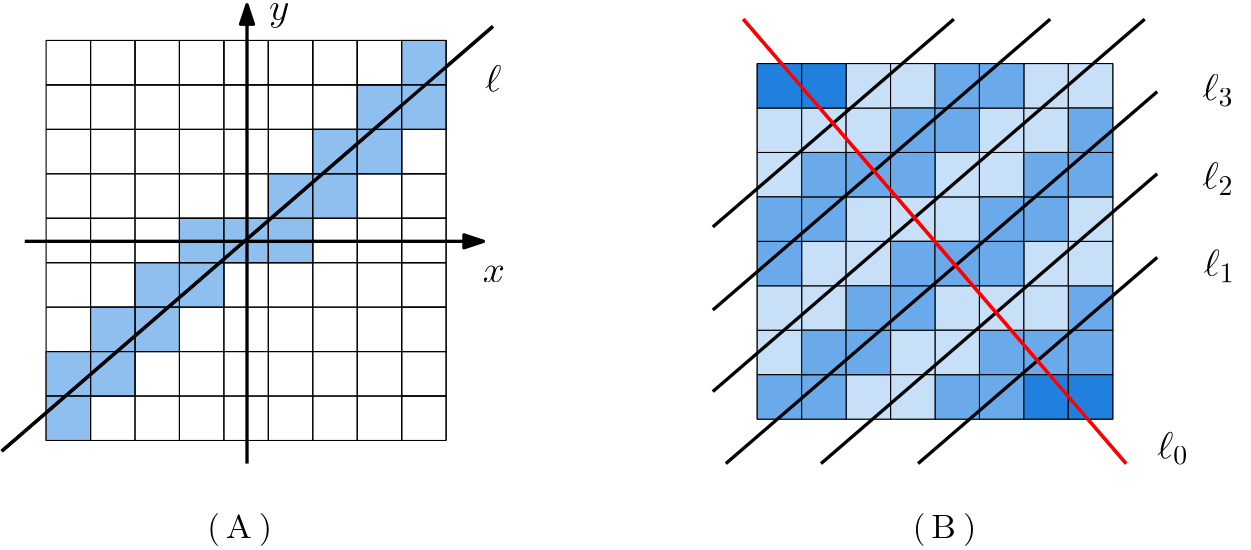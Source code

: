 <?xml version="1.0"?>
<!DOCTYPE ipe SYSTEM "ipe.dtd">
<ipe version="70218" creator="Ipe 7.2.24">
<info created="D:20211007133105" modified="D:20230305235336"/>
<ipestyle name="basic">
<symbol name="arrow/arc(spx)">
<path stroke="sym-stroke" fill="sym-stroke" pen="sym-pen">
0 0 m
-1 0.333 l
-1 -0.333 l
h
</path>
</symbol>
<symbol name="arrow/farc(spx)">
<path stroke="sym-stroke" fill="white" pen="sym-pen">
0 0 m
-1 0.333 l
-1 -0.333 l
h
</path>
</symbol>
<symbol name="arrow/ptarc(spx)">
<path stroke="sym-stroke" fill="sym-stroke" pen="sym-pen">
0 0 m
-1 0.333 l
-0.8 0 l
-1 -0.333 l
h
</path>
</symbol>
<symbol name="arrow/fptarc(spx)">
<path stroke="sym-stroke" fill="white" pen="sym-pen">
0 0 m
-1 0.333 l
-0.8 0 l
-1 -0.333 l
h
</path>
</symbol>
<symbol name="mark/circle(sx)" transformations="translations">
<path fill="sym-stroke">
0.6 0 0 0.6 0 0 e
0.4 0 0 0.4 0 0 e
</path>
</symbol>
<symbol name="mark/disk(sx)" transformations="translations">
<path fill="sym-stroke">
0.6 0 0 0.6 0 0 e
</path>
</symbol>
<symbol name="mark/fdisk(sfx)" transformations="translations">
<group>
<path fill="sym-fill">
0.5 0 0 0.5 0 0 e
</path>
<path fill="sym-stroke" fillrule="eofill">
0.6 0 0 0.6 0 0 e
0.4 0 0 0.4 0 0 e
</path>
</group>
</symbol>
<symbol name="mark/box(sx)" transformations="translations">
<path fill="sym-stroke" fillrule="eofill">
-0.6 -0.6 m
0.6 -0.6 l
0.6 0.6 l
-0.6 0.6 l
h
-0.4 -0.4 m
0.4 -0.4 l
0.4 0.4 l
-0.4 0.4 l
h
</path>
</symbol>
<symbol name="mark/square(sx)" transformations="translations">
<path fill="sym-stroke">
-0.6 -0.6 m
0.6 -0.6 l
0.6 0.6 l
-0.6 0.6 l
h
</path>
</symbol>
<symbol name="mark/fsquare(sfx)" transformations="translations">
<group>
<path fill="sym-fill">
-0.5 -0.5 m
0.5 -0.5 l
0.5 0.5 l
-0.5 0.5 l
h
</path>
<path fill="sym-stroke" fillrule="eofill">
-0.6 -0.6 m
0.6 -0.6 l
0.6 0.6 l
-0.6 0.6 l
h
-0.4 -0.4 m
0.4 -0.4 l
0.4 0.4 l
-0.4 0.4 l
h
</path>
</group>
</symbol>
<symbol name="mark/cross(sx)" transformations="translations">
<group>
<path fill="sym-stroke">
-0.43 -0.57 m
0.57 0.43 l
0.43 0.57 l
-0.57 -0.43 l
h
</path>
<path fill="sym-stroke">
-0.43 0.57 m
0.57 -0.43 l
0.43 -0.57 l
-0.57 0.43 l
h
</path>
</group>
</symbol>
<symbol name="arrow/fnormal(spx)">
<path stroke="sym-stroke" fill="white" pen="sym-pen">
0 0 m
-1 0.333 l
-1 -0.333 l
h
</path>
</symbol>
<symbol name="arrow/pointed(spx)">
<path stroke="sym-stroke" fill="sym-stroke" pen="sym-pen">
0 0 m
-1 0.333 l
-0.8 0 l
-1 -0.333 l
h
</path>
</symbol>
<symbol name="arrow/fpointed(spx)">
<path stroke="sym-stroke" fill="white" pen="sym-pen">
0 0 m
-1 0.333 l
-0.8 0 l
-1 -0.333 l
h
</path>
</symbol>
<symbol name="arrow/linear(spx)">
<path stroke="sym-stroke" pen="sym-pen">
-1 0.333 m
0 0 l
-1 -0.333 l
</path>
</symbol>
<symbol name="arrow/fdouble(spx)">
<path stroke="sym-stroke" fill="white" pen="sym-pen">
0 0 m
-1 0.333 l
-1 -0.333 l
h
-1 0 m
-2 0.333 l
-2 -0.333 l
h
</path>
</symbol>
<symbol name="arrow/double(spx)">
<path stroke="sym-stroke" fill="sym-stroke" pen="sym-pen">
0 0 m
-1 0.333 l
-1 -0.333 l
h
-1 0 m
-2 0.333 l
-2 -0.333 l
h
</path>
</symbol>
<symbol name="arrow/mid-normal(spx)">
<path stroke="sym-stroke" fill="sym-stroke" pen="sym-pen">
0.5 0 m
-0.5 0.333 l
-0.5 -0.333 l
h
</path>
</symbol>
<symbol name="arrow/mid-fnormal(spx)">
<path stroke="sym-stroke" fill="white" pen="sym-pen">
0.5 0 m
-0.5 0.333 l
-0.5 -0.333 l
h
</path>
</symbol>
<symbol name="arrow/mid-pointed(spx)">
<path stroke="sym-stroke" fill="sym-stroke" pen="sym-pen">
0.5 0 m
-0.5 0.333 l
-0.3 0 l
-0.5 -0.333 l
h
</path>
</symbol>
<symbol name="arrow/mid-fpointed(spx)">
<path stroke="sym-stroke" fill="white" pen="sym-pen">
0.5 0 m
-0.5 0.333 l
-0.3 0 l
-0.5 -0.333 l
h
</path>
</symbol>
<symbol name="arrow/mid-double(spx)">
<path stroke="sym-stroke" fill="sym-stroke" pen="sym-pen">
1 0 m
0 0.333 l
0 -0.333 l
h
0 0 m
-1 0.333 l
-1 -0.333 l
h
</path>
</symbol>
<symbol name="arrow/mid-fdouble(spx)">
<path stroke="sym-stroke" fill="white" pen="sym-pen">
1 0 m
0 0.333 l
0 -0.333 l
h
0 0 m
-1 0.333 l
-1 -0.333 l
h
</path>
</symbol>
<anglesize name="22.5 deg" value="22.5"/>
<anglesize name="30 deg" value="30"/>
<anglesize name="45 deg" value="45"/>
<anglesize name="60 deg" value="60"/>
<anglesize name="90 deg" value="90"/>
<arrowsize name="large" value="10"/>
<arrowsize name="small" value="5"/>
<arrowsize name="tiny" value="3"/>
<color name="blue" value="0 0 1"/>
<color name="brown" value="0.647 0.165 0.165"/>
<color name="darkblue" value="0 0 0.545"/>
<color name="darkcyan" value="0 0.545 0.545"/>
<color name="darkgray" value="0.663"/>
<color name="darkgreen" value="0 0.392 0"/>
<color name="darkmagenta" value="0.545 0 0.545"/>
<color name="darkorange" value="1 0.549 0"/>
<color name="darkred" value="0.545 0 0"/>
<color name="gold" value="1 0.843 0"/>
<color name="gray" value="0.745"/>
<color name="green" value="0 1 0"/>
<color name="lightblue" value="0.678 0.847 0.902"/>
<color name="lightcyan" value="0.878 1 1"/>
<color name="lightgray" value="0.827"/>
<color name="lightgreen" value="0.565 0.933 0.565"/>
<color name="lightyellow" value="1 1 0.878"/>
<color name="navy" value="0 0 0.502"/>
<color name="orange" value="1 0.647 0"/>
<color name="pink" value="1 0.753 0.796"/>
<color name="purple" value="0.627 0.125 0.941"/>
<color name="red" value="1 0 0"/>
<color name="seagreen" value="0.18 0.545 0.341"/>
<color name="turquoise" value="0.251 0.878 0.816"/>
<color name="violet" value="0.933 0.51 0.933"/>
<color name="yellow" value="1 1 0"/>
<dashstyle name="dash dot dotted" value="[4 2 1 2 1 2] 0"/>
<dashstyle name="dash dotted" value="[4 2 1 2] 0"/>
<dashstyle name="dashed" value="[4] 0"/>
<dashstyle name="dotted" value="[1 3] 0"/>
<gridsize name="10 pts (~3.5 mm)" value="10"/>
<gridsize name="14 pts (~5 mm)" value="14"/>
<gridsize name="16 pts (~6 mm)" value="16"/>
<gridsize name="20 pts (~7 mm)" value="20"/>
<gridsize name="28 pts (~10 mm)" value="28"/>
<gridsize name="32 pts (~12 mm)" value="32"/>
<gridsize name="4 pts" value="4"/>
<gridsize name="56 pts (~20 mm)" value="56"/>
<gridsize name="8 pts (~3 mm)" value="8"/>
<opacity name="10%" value="0.1"/>
<opacity name="30%" value="0.3"/>
<opacity name="50%" value="0.5"/>
<opacity name="75%" value="0.75"/>
<pen name="fat" value="1.2"/>
<pen name="heavier" value="0.8"/>
<pen name="ultrafat" value="2"/>
<symbolsize name="large" value="5"/>
<symbolsize name="small" value="2"/>
<symbolsize name="tiny" value="1.1"/>
<textsize name="Huge" value="\Huge"/>
<textsize name="LARGE" value="\LARGE"/>
<textsize name="Large" value="\Large"/>
<textsize name="footnote" value="\footnotesize"/>
<textsize name="huge" value="\huge"/>
<textsize name="large" value="\large"/>
<textsize name="small" value="\small"/>
<textsize name="tiny" value="\tiny"/>
<textstyle name="center" begin="\begin{center}" end="\end{center}"/>
<textstyle name="item" begin="\begin{itemize}\item{}" end="\end{itemize}"/>
<textstyle name="itemize" begin="\begin{itemize}" end="\end{itemize}"/>
<tiling name="falling" angle="-60" step="4" width="1"/>
<tiling name="rising" angle="30" step="4" width="1"/>
</ipestyle>
<page>
<layer name="alpha"/>
<view layers="alpha" active="alpha"/>
<path layer="alpha" matrix="1 0 0 1 -64 -7.67949" stroke="0">
128 768 m
128 640 l
</path>
<path matrix="1 0 0 1 -48 -7.67949" stroke="0">
128 768 m
128 640 l
</path>
<path matrix="1 0 0 1 -32 -7.67949" stroke="0">
128 768 m
128 640 l
</path>
<path matrix="1 0 0 1 -16 -7.67949" stroke="0">
128 768 m
128 640 l
</path>
<path matrix="1 0 0 1 0 -7.67949" stroke="0">
128 768 m
128 640 l
</path>
<path matrix="1 0 0 1 16 -7.67949" stroke="0">
128 768 m
128 640 l
</path>
<path matrix="1 0 0 1 32 -7.67949" stroke="0">
128 768 m
128 640 l
</path>
<path matrix="1 0 0 1 48 -7.67949" stroke="0">
128 768 m
128 640 l
</path>
<path matrix="1 0 0 1 64 -7.67949" stroke="0">
128 768 m
128 640 l
</path>
<path matrix="1 0 0 1 -64 -7.67949" stroke="0">
128 768 m
256 768 l
</path>
<path matrix="1 0 0 1 -64 -23.6795" stroke="0">
128 768 m
256 768 l
</path>
<path matrix="1 0 0 1 -64 -39.6795" stroke="0">
128 768 m
256 768 l
</path>
<path matrix="1 0 0 1 -64 -55.6795" stroke="0">
128 768 m
256 768 l
</path>
<path matrix="1 0 0 1 -64 -71.6795" stroke="0">
128 768 m
256 768 l
</path>
<path matrix="1 0 0 1 -64 -87.6795" stroke="0">
128 768 m
256 768 l
</path>
<path matrix="1 0 0 1 -64 -103.679" stroke="0">
128 768 m
256 768 l
</path>
<path matrix="1 0 0 1 -64 -119.679" stroke="0">
128 768 m
256 768 l
</path>
<path matrix="1 0 0 1 -64 -135.679" stroke="0">
128 768 m
256 768 l
</path>
<path matrix="1 0 0 1 192 0" stroke="0">
128 768 m
128 640 l
</path>
<path matrix="1 0 0 1 208 0" stroke="0">
128 768 m
128 640 l
</path>
<path matrix="1 0 0 1 224 0" stroke="0">
128 768 m
128 640 l
</path>
<path matrix="1 0 0 1 240 0" stroke="0">
128 768 m
128 640 l
</path>
<path matrix="1 0 0 1 256 0" stroke="0">
128 768 m
128 640 l
</path>
<path matrix="1 0 0 1 272 0" stroke="0">
128 768 m
128 640 l
</path>
<path matrix="1 0 0 1 288 0" stroke="0">
128 768 m
128 640 l
</path>
<path matrix="1 0 0 1 304 0" stroke="0">
128 768 m
128 640 l
</path>
<path matrix="1 0 0 1 320 0" stroke="0">
128 768 m
128 640 l
</path>
<path matrix="1 0 0 1 192 0" stroke="0">
128 768 m
256 768 l
</path>
<path matrix="1 0 0 1 192 -16" stroke="0">
128 768 m
256 768 l
</path>
<path matrix="1 0 0 1 192 -32" stroke="0">
128 768 m
256 768 l
</path>
<path matrix="1 0 0 1 192 -48" stroke="0">
128 768 m
256 768 l
</path>
<path matrix="1 0 0 1 192 -64" stroke="0">
128 768 m
256 768 l
</path>
<path matrix="1 0 0 1 192 -80" stroke="0">
128 768 m
256 768 l
</path>
<path matrix="1 0 0 1 192 -96" stroke="0">
128 768 m
256 768 l
</path>
<path matrix="1 0 0 1 192 -112" stroke="0">
128 768 m
256 768 l
</path>
<path matrix="1 0 0 1 192 -128" stroke="0">
128 768 m
256 768 l
</path>
<path matrix="1 0 0 1 0 -7.67949" stroke="0" fill="0.561 0.749 0.937">
112 704 m
112 688 l
128 688 l
128 704 l
h
</path>
<path matrix="1 0 0 1 0 8.32051" stroke="0" fill="0.561 0.749 0.937">
112 704 m
112 688 l
128 688 l
128 704 l
h
</path>
<path matrix="1 0 0 1 16 8.32051" stroke="0" fill="0.561 0.749 0.937">
112 704 m
112 688 l
128 688 l
128 704 l
h
</path>
<path matrix="1 0 0 1 32 8.32051" stroke="0" fill="0.561 0.749 0.937">
112 704 m
112 688 l
128 688 l
128 704 l
h
</path>
<path matrix="1 0 0 1 32 24.3205" stroke="0" fill="0.561 0.749 0.937">
112 704 m
112 688 l
128 688 l
128 704 l
h
</path>
<path matrix="1 0 0 1 48 24.3205" stroke="0" fill="0.561 0.749 0.937">
112 704 m
112 688 l
128 688 l
128 704 l
h
</path>
<path matrix="1 0 0 1 48 40.3205" stroke="0" fill="0.561 0.749 0.937">
112 704 m
112 688 l
128 688 l
128 704 l
h
</path>
<path matrix="1 0 0 1 64 40.3205" stroke="0" fill="0.561 0.749 0.937">
112 704 m
112 688 l
128 688 l
128 704 l
h
</path>
<path matrix="1 0 0 1 64 56.3205" stroke="0" fill="0.561 0.749 0.937">
112 704 m
112 688 l
128 688 l
128 704 l
h
</path>
<path matrix="1 0 0 1 -16 -7.67949" stroke="0" fill="0.561 0.749 0.937">
112 704 m
112 688 l
128 688 l
128 704 l
h
</path>
<path matrix="1 0 0 1 -16 -23.6795" stroke="0" fill="0.561 0.749 0.937">
112 704 m
112 688 l
128 688 l
128 704 l
h
</path>
<path matrix="1 0 0 1 -32 -23.6795" stroke="0" fill="0.561 0.749 0.937">
112 704 m
112 688 l
128 688 l
128 704 l
h
</path>
<path matrix="1 0 0 1 -32 -39.6795" stroke="0" fill="0.561 0.749 0.937">
112 704 m
112 688 l
128 688 l
128 704 l
h
</path>
<path matrix="1 0 0 1 -48 -39.6795" stroke="0" fill="0.561 0.749 0.937">
112 704 m
112 688 l
128 688 l
128 704 l
h
</path>
<path matrix="1 0 0 1 -48 -55.6795" stroke="0" fill="0.561 0.749 0.937">
112 704 m
112 688 l
128 688 l
128 704 l
h
</path>
<path stroke="0" fill="0.416 0.667 0.918">
400 672 m
400 656 l
416 656 l
416 672 l
h
</path>
<path stroke="0" fill="0.416 0.667 0.918">
416 672 m
416 656 l
432 656 l
432 672 l
h
</path>
<path stroke="0" fill="0.416 0.667 0.918">
432 672 m
432 656 l
448 656 l
448 672 l
h
</path>
<path stroke="0" fill="0.416 0.667 0.918">
400 656 m
400 640 l
416 640 l
416 656 l
h
</path>
<path stroke="0" fill="0.416 0.667 0.918">
384 656 m
384 640 l
400 640 l
400 656 l
h
</path>
<path stroke="0" fill="0.416 0.667 0.918">
432 688 m
432 672 l
448 672 l
448 688 l
h
</path>
<path stroke="0" fill="0.784 0.875 0.969">
384 688 m
384 672 l
400 672 l
400 688 l
h
</path>
<path stroke="0" fill="0.784 0.875 0.969">
400 688 m
400 672 l
416 672 l
416 688 l
h
</path>
<path stroke="0" fill="0.784 0.875 0.969">
416 688 m
416 672 l
432 672 l
432 688 l
h
</path>
<path stroke="0" fill="0.784 0.875 0.969">
416 704 m
416 688 l
432 688 l
432 704 l
h
</path>
<path stroke="0" fill="0.784 0.875 0.969">
432 704 m
432 688 l
448 688 l
448 704 l
h
</path>
<path stroke="0" fill="0.784 0.875 0.969">
432 720 m
432 704 l
448 704 l
448 720 l
h
</path>
<path stroke="0" fill="0.784 0.875 0.969">
384 672 m
384 656 l
400 656 l
400 672 l
h
</path>
<path stroke="0" fill="0.784 0.875 0.969">
368 672 m
368 656 l
384 656 l
384 672 l
h
</path>
<path stroke="0" fill="0.784 0.875 0.969">
368 656 m
368 640 l
384 640 l
384 656 l
h
</path>
<path stroke="0" fill="0.784 0.875 0.969">
352 656 m
352 640 l
368 640 l
368 656 l
h
</path>
<path matrix="1 0 0 1 -32 16" stroke="0" fill="0.784 0.875 0.969">
352 656 m
352 640 l
368 640 l
368 656 l
h
</path>
<path matrix="1 0 0 1 -16 32" stroke="0" fill="0.784 0.875 0.969">
352 656 m
352 640 l
368 640 l
368 656 l
h
</path>
<path matrix="1 0 0 1 -32 32" stroke="0" fill="0.784 0.875 0.969">
352 656 m
352 640 l
368 640 l
368 656 l
h
</path>
<path matrix="1 0 0 1 -16 48" stroke="0" fill="0.784 0.875 0.969">
352 656 m
352 640 l
368 640 l
368 656 l
h
</path>
<path matrix="1 0 0 1 0 48" stroke="0" fill="0.784 0.875 0.969">
352 656 m
352 640 l
368 640 l
368 656 l
h
</path>
<path matrix="1 0 0 1 0 64" stroke="0" fill="0.784 0.875 0.969">
352 656 m
352 640 l
368 640 l
368 656 l
h
</path>
<path matrix="1 0 0 1 16 64" stroke="0" fill="0.784 0.875 0.969">
352 656 m
352 640 l
368 640 l
368 656 l
h
</path>
<path matrix="1 0 0 1 32 64" stroke="0" fill="0.784 0.875 0.969">
352 656 m
352 640 l
368 640 l
368 656 l
h
</path>
<path matrix="1 0 0 1 32 80" stroke="0" fill="0.784 0.875 0.969">
352 656 m
352 640 l
368 640 l
368 656 l
h
</path>
<path matrix="1 0 0 1 48 80" stroke="0" fill="0.784 0.875 0.969">
352 656 m
352 640 l
368 640 l
368 656 l
h
</path>
<path matrix="1 0 0 1 48 96" stroke="0" fill="0.784 0.875 0.969">
352 656 m
352 640 l
368 640 l
368 656 l
h
</path>
<path matrix="1 0 0 1 64 96" stroke="0" fill="0.784 0.875 0.969">
352 656 m
352 640 l
368 640 l
368 656 l
h
</path>
<path matrix="1 0 0 1 64 112" stroke="0" fill="0.784 0.875 0.969">
352 656 m
352 640 l
368 640 l
368 656 l
h
</path>
<path matrix="1 0 0 1 80 112" stroke="0" fill="0.784 0.875 0.969">
352 656 m
352 640 l
368 640 l
368 656 l
h
</path>
<path matrix="1 0 0 1 -32 80" stroke="0" fill="0.784 0.875 0.969">
352 656 m
352 640 l
368 640 l
368 656 l
h
</path>
<path matrix="1 0 0 1 -32 96" stroke="0" fill="0.784 0.875 0.969">
352 656 m
352 640 l
368 640 l
368 656 l
h
</path>
<path matrix="1 0 0 1 -16 96" stroke="0" fill="0.784 0.875 0.969">
352 656 m
352 640 l
368 640 l
368 656 l
h
</path>
<path matrix="1 0 0 1 0 96" stroke="0" fill="0.784 0.875 0.969">
352 656 m
352 640 l
368 640 l
368 656 l
h
</path>
<path matrix="1 0 0 1 0 112" stroke="0" fill="0.784 0.875 0.969">
352 656 m
352 640 l
368 640 l
368 656 l
h
</path>
<path matrix="1 0 0 1 16 112" stroke="0" fill="0.784 0.875 0.969">
352 656 m
352 640 l
368 640 l
368 656 l
h
</path>
<path matrix="1 0 0 1 -64 0" stroke="0" fill="0.416 0.667 0.918">
384 656 m
384 640 l
400 640 l
400 656 l
h
</path>
<path matrix="1 0 0 1 -48 0" stroke="0" fill="0.416 0.667 0.918">
384 656 m
384 640 l
400 640 l
400 656 l
h
</path>
<path matrix="1 0 0 1 -48 16" stroke="0" fill="0.416 0.667 0.918">
384 656 m
384 640 l
400 640 l
400 656 l
h
</path>
<path matrix="1 0 0 1 -32 16" stroke="0" fill="0.416 0.667 0.918">
384 656 m
384 640 l
400 640 l
400 656 l
h
</path>
<path matrix="1 0 0 1 -32 32" stroke="0" fill="0.416 0.667 0.918">
384 656 m
384 640 l
400 640 l
400 656 l
h
</path>
<path matrix="1 0 0 1 -16 32" stroke="0" fill="0.416 0.667 0.918">
384 656 m
384 640 l
400 640 l
400 656 l
h
</path>
<path matrix="1 0 0 1 -16 48" stroke="0" fill="0.416 0.667 0.918">
384 656 m
384 640 l
400 640 l
400 656 l
h
</path>
<path matrix="1 0 0 1 0 48" stroke="0" fill="0.416 0.667 0.918">
384 656 m
384 640 l
400 640 l
400 656 l
h
</path>
<path matrix="1 0 0 1 16 48" stroke="0" fill="0.416 0.667 0.918">
384 656 m
384 640 l
400 640 l
400 656 l
h
</path>
<path matrix="1 0 0 1 16 64" stroke="0" fill="0.416 0.667 0.918">
384 656 m
384 640 l
400 640 l
400 656 l
h
</path>
<path matrix="1 0 0 1 32 64" stroke="0" fill="0.416 0.667 0.918">
384 656 m
384 640 l
400 640 l
400 656 l
h
</path>
<path matrix="1 0 0 1 32 80" stroke="0" fill="0.416 0.667 0.918">
384 656 m
384 640 l
400 640 l
400 656 l
h
</path>
<path matrix="1 0 0 1 48 80" stroke="0" fill="0.416 0.667 0.918">
384 656 m
384 640 l
400 640 l
400 656 l
h
</path>
<path matrix="1 0 0 1 48 96" stroke="0" fill="0.416 0.667 0.918">
384 656 m
384 640 l
400 640 l
400 656 l
h
</path>
<path matrix="1 0 0 1 -64 48" stroke="0" fill="0.416 0.667 0.918">
384 656 m
384 640 l
400 640 l
400 656 l
h
</path>
<path matrix="1 0 0 1 -64 64" stroke="0" fill="0.416 0.667 0.918">
384 656 m
384 640 l
400 640 l
400 656 l
h
</path>
<path matrix="1 0 0 1 -48 64" stroke="0" fill="0.416 0.667 0.918">
384 656 m
384 640 l
400 640 l
400 656 l
h
</path>
<path matrix="1 0 0 1 -48 80" stroke="0" fill="0.416 0.667 0.918">
384 656 m
384 640 l
400 640 l
400 656 l
h
</path>
<path matrix="1 0 0 1 -32 80" stroke="0" fill="0.416 0.667 0.918">
384 656 m
384 640 l
400 640 l
400 656 l
h
</path>
<path matrix="1 0 0 1 -16 80" stroke="0" fill="0.416 0.667 0.918">
384 656 m
384 640 l
400 640 l
400 656 l
h
</path>
<path matrix="1 0 0 1 -16 96" stroke="0" fill="0.416 0.667 0.918">
384 656 m
384 640 l
400 640 l
400 656 l
h
</path>
<path matrix="1 0 0 1 0 96" stroke="0" fill="0.416 0.667 0.918">
384 656 m
384 640 l
400 640 l
400 656 l
h
</path>
<path matrix="1 0 0 1 0 112" stroke="0" fill="0.416 0.667 0.918">
384 656 m
384 640 l
400 640 l
400 656 l
h
</path>
<path matrix="1 0 0 1 16 112" stroke="0" fill="0.416 0.667 0.918">
384 656 m
384 640 l
400 640 l
400 656 l
h
</path>
<path stroke="0" pen="fat">
377.897 624 m
464 698.235 l
</path>
<path stroke="0" pen="fat">
342.96 624 m
464 728.355 l
</path>
<path stroke="0" pen="fat">
308.697 624 m
464 757.895 l
</path>
<path stroke="0" pen="fat">
304 649.93 m
459.506 784 l
</path>
<path stroke="0" pen="fat">
304 679.266 m
425.479 784 l
</path>
<path stroke="0" pen="fat">
304 709.183 m
390.78 784 l
</path>
<path stroke="1 0 0" pen="fat">
314.965 784 m
452.78 624 l
</path>
<path matrix="0.532397 0 0 1.03229 68.1727 -20.1475" stroke="0" pen="fat" arrow="normal/normal">
128 624 m
128 784 l
</path>
<path matrix="1.03189 0 0 1 6.78877 0" stroke="0" pen="fat" arrow="normal/normal">
48 704 m
208 704 l
</path>
<path matrix="1.10532 0 0 1.10608 -5.0553 -75.1628" stroke="0" pen="fat">
48 636.135 m
208 774.397 l
</path>
<path stroke="0" fill="0.129 0.502 0.871">
320 768 m
320 752 l
336 752 l
336 768 l
h
</path>
<path matrix="1 0 0 1 16 0" stroke="0" fill="0.129 0.502 0.871">
320 768 m
320 752 l
336 752 l
336 768 l
h
</path>
<path matrix="1 0 0 1 96 -112" stroke="0" fill="0.129 0.502 0.871">
320 768 m
320 752 l
336 752 l
336 768 l
h
</path>
<path matrix="1 0 0 1 112 -112" stroke="0" fill="0.129 0.502 0.871">
320 768 m
320 752 l
336 752 l
336 768 l
h
</path>
<path stroke="1 0 0" fill="0.506 0.878 0.58" pen="fat">
314.965 784 m
452.78 624 l
</path>
<text matrix="1 0 0 1 8.9594 0" transformations="translations" pos="213.008 757.868" stroke="0" type="label" width="5.895" height="9.963" depth="0" valign="baseline" size="Large" style="math">\ell</text>
<text matrix="1 0 0 1 6.39957 -4.4797" transformations="translations" pos="214.828 693.69" stroke="0" type="label" width="12.665" height="6.177" depth="0" valign="baseline" size="Large">$x$
</text>
<text matrix="1 0 0 1 7.67949 -1.91987" transformations="translations" pos="136.54 785.633" stroke="0" type="label" width="7.364" height="6.176" depth="2.79" valign="baseline" size="Large" style="math">y</text>
<text matrix="1 0 0 1 5.00683 0.910332" transformations="translations" pos="475.638 690.504" stroke="0" type="label" width="16.056" height="9.965" depth="2.15" valign="baseline" size="Large">$\ell_1$
</text>
<text matrix="1 0 0 1 3.18616 -1.3655" transformations="translations" pos="477.004 724.186" stroke="0" type="label" width="16.056" height="9.965" depth="2.15" valign="baseline" size="Large">$\ell_2$
</text>
<text matrix="1 0 0 1 3.64133 -1.3655" transformations="translations" pos="476.549 756.048" stroke="0" type="label" width="11.374" height="9.965" depth="2.15" valign="baseline" size="Large" style="math">\ell_3</text>
<text matrix="1 0 0 1 -3.18616 -2.27583" transformations="translations" pos="125.16 599.47" stroke="0" type="label" width="23.65" height="8.965" depth="2.99" valign="baseline" size="large">(\,\sc{A}\,)</text>
<text matrix="1 0 0 1 -23.6686 -8.64816" transformations="translations" pos="399.626 605.843" stroke="0" type="label" width="27.652" height="8.965" depth="2.99" valign="baseline" size="large">(\,\sc{B}\,)
</text>
<text matrix="1 0 0 1 -3.83974 11.5192" transformations="translations" pos="467.729 614.255" stroke="black" type="label" width="11.374" height="9.965" depth="2.15" valign="baseline" size="Large" style="math">\ell_0
</text>
<path matrix="1 0 0 1 0 -7.67949" stroke="black">
64 784 m
64 768 l
80 768 l
80 784 l
h
</path>
<path matrix="1 0 0 1 0 -7.67949" stroke="black">
80 784 m
80 768 l
96 768 l
96 784 l
h
</path>
<path matrix="1 0 0 1 0 -7.67949" stroke="black">
96 784 m
96 768 l
112 768 l
112 784 l
h
</path>
<path matrix="1 0 0 1 0 -7.67949" stroke="black">
112 784 m
112 768 l
128 768 l
128 784 l
h
</path>
<path matrix="1 0 0 1 0 -7.67949" stroke="black">
128 784 m
128 768 l
144 768 l
144 784 l
h
</path>
<path matrix="1 0 0 1 0 -7.67949" stroke="black">
144 784 m
144 768 l
160 768 l
160 784 l
h
</path>
<path matrix="1 0 0 1 0 -7.67949" stroke="black">
160 784 m
160 768 l
176 768 l
176 784 l
h
</path>
<path matrix="1 0 0 1 0 -7.67949" stroke="black">
176 784 m
176 768 l
192 768 l
192 784 l
h
</path>
<path matrix="1 0 0 1 0 -7.67949" stroke="black">
192 784 m
192 768 l
208 768 l
208 784 l
h
</path>
<path matrix="1 0 0 1 0 -7.67949" stroke="black">
192 768 m
192 752 l
208 752 l
208 768 l
h
</path>
<path matrix="1 0 0 1 0 -7.67949" stroke="black">
192 752 m
192 736 l
208 736 l
208 752 l
h
</path>
<path matrix="1 0 0 1 0 -7.67949" stroke="black">
192 736 m
192 720 l
208 720 l
208 736 l
h
</path>
<path matrix="1 0 0 1 0 -7.67949" stroke="black">
192 720 m
192 704 l
208 704 l
208 720 l
h
</path>
<path matrix="1 0 0 1 0 -7.67949" stroke="black">
192 704 m
192 688 l
208 688 l
208 704 l
h
</path>
<path matrix="1 0 0 1 0 -7.67949" stroke="black">
192 688 m
192 672 l
208 672 l
208 688 l
h
</path>
<path matrix="1 0 0 1 0 -7.67949" stroke="black">
192 672 m
192 656 l
208 656 l
208 672 l
h
</path>
<path matrix="1 0 0 1 0 -7.67949" stroke="black">
192 656 m
192 640 l
208 640 l
208 656 l
h
</path>
<path matrix="1 0 0 1 80 72.3205" stroke="0" fill="0.561 0.749 0.937">
112 704 m
112 688 l
128 688 l
128 704 l
h
</path>
<path matrix="1 0 0 1 80 56.3205" stroke="0" fill="0.561 0.749 0.937">
112 704 m
112 688 l
128 688 l
128 704 l
h
</path>
<path matrix="1 0 0 1 0 -7.67949" stroke="black" pen="fat">
48 636.135 m
224.851 789.064 l
</path>
<path stroke="black">
64 776.321 m
208 776.321 l
</path>
<path stroke="black">
208 776.321 m
208 632.321 l
</path>
<path stroke="black">
80 776.321 m
80 632.321 l
</path>
<path stroke="black">
96 776.321 m
96 632.321 l
</path>
<path stroke="black">
112 776.321 m
112 632.321 l
</path>
<path stroke="black">
128 776.321 m
128 632.321 l
</path>
<path stroke="black">
144 776.321 m
144 632.321 l
</path>
<path stroke="black">
160 776.321 m
160 632.321 l
</path>
<path stroke="black">
176 776.321 m
176 632.321 l
</path>
<path stroke="black">
192 776.321 m
192 632.321 l
</path>
<path stroke="black">
64 760.321 m
208 760.321 l
</path>
<path stroke="black">
64 744.321 m
208 744.321 l
</path>
<path stroke="black">
64 728.321 m
208 728.321 l
</path>
<path stroke="black">
64 712.321 m
208 712.321 l
</path>
<path stroke="black">
64 696.321 m
208 696.321 l
</path>
<path stroke="black">
64 680.321 m
208 680.321 l
</path>
<path stroke="black">
64 664.321 m
208 664.321 l
</path>
<path stroke="black">
64 648.321 m
208 648.321 l
</path>
</page>
</ipe>

